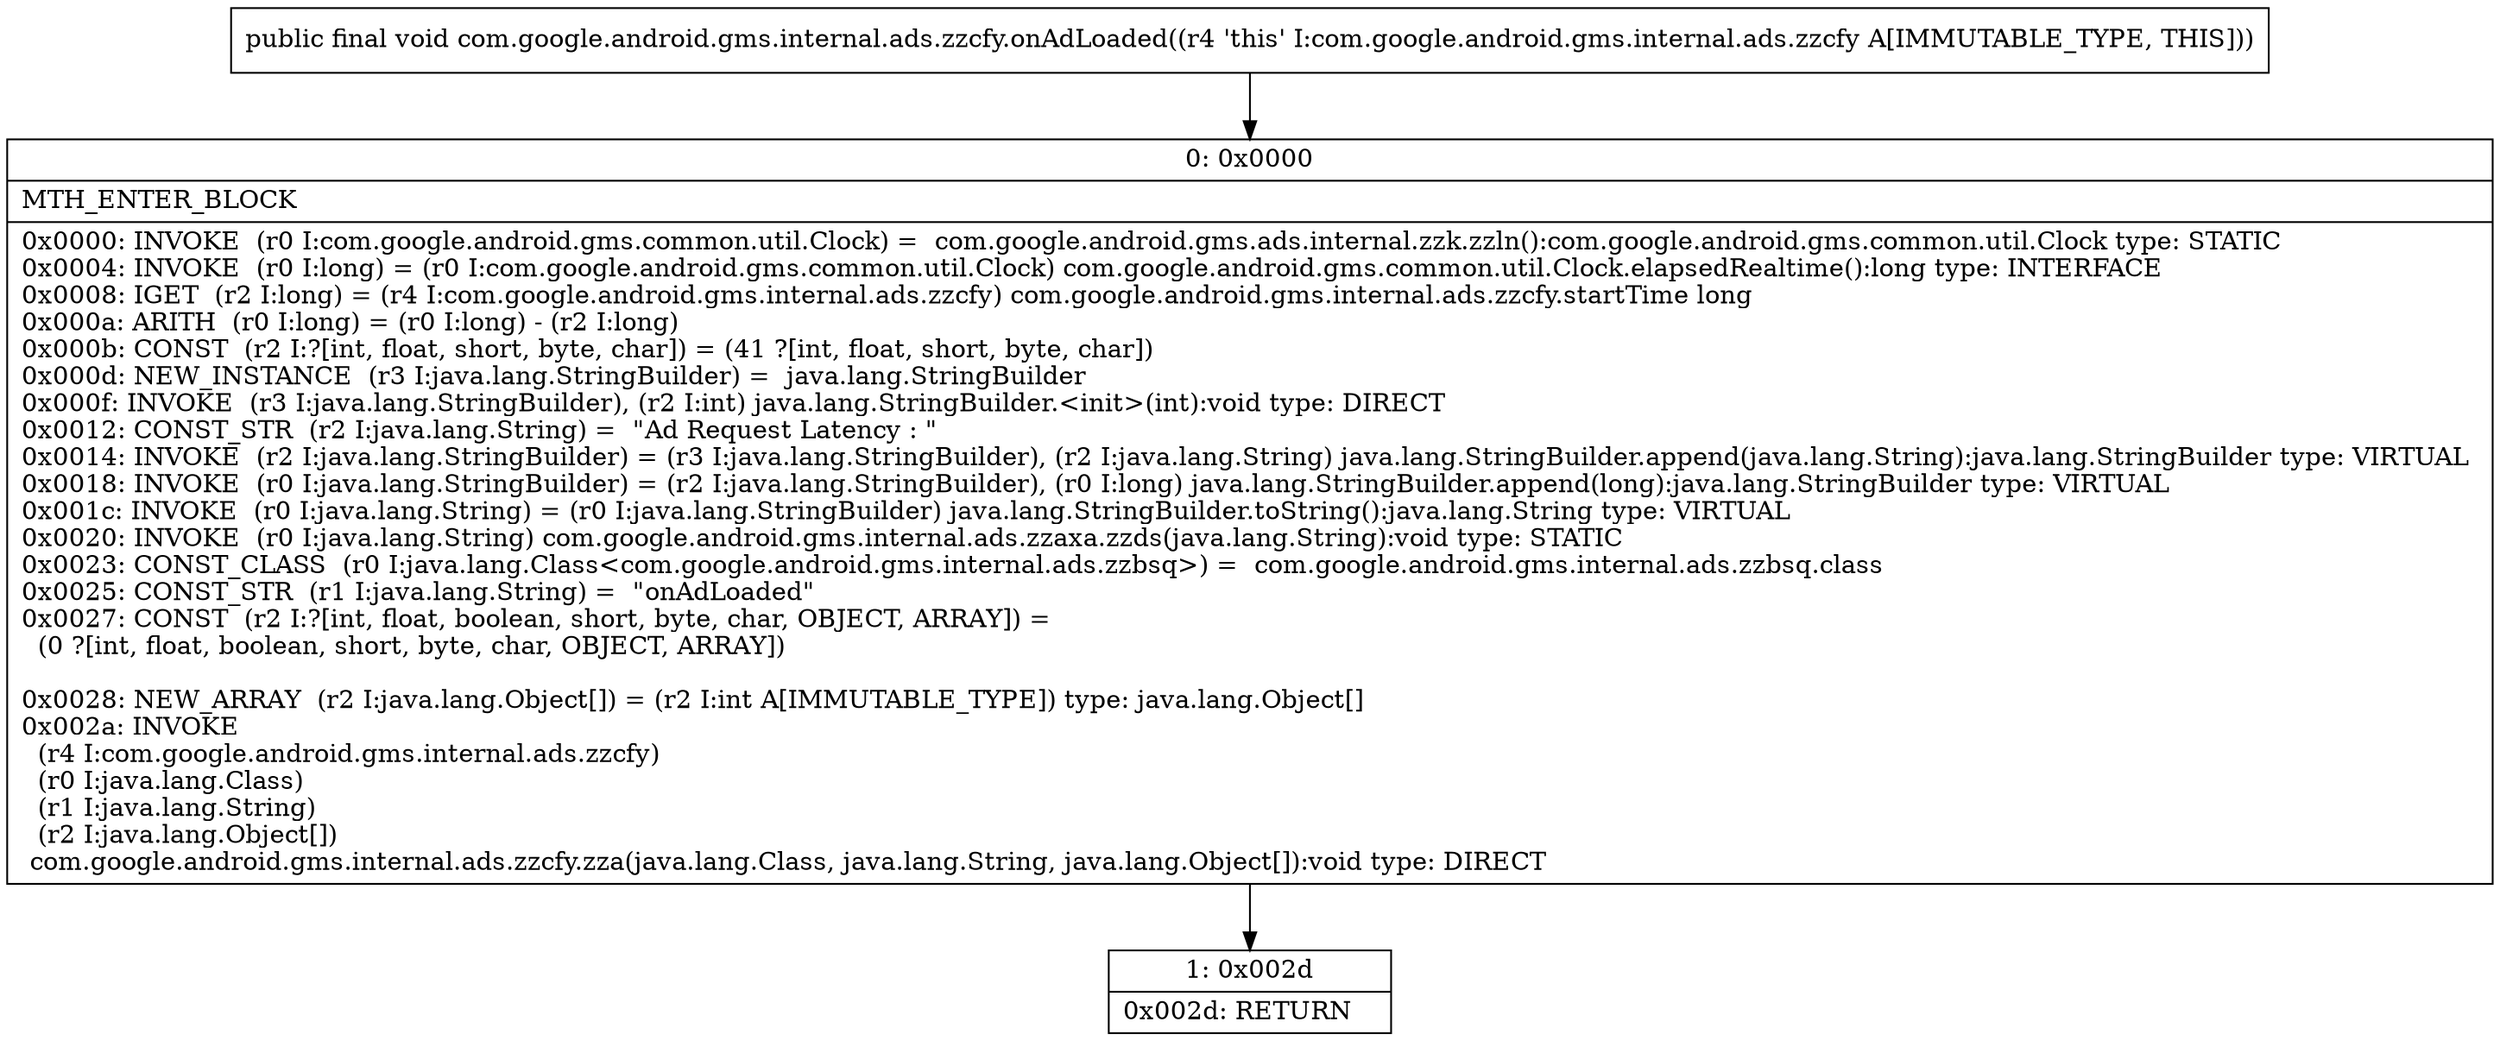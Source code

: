 digraph "CFG forcom.google.android.gms.internal.ads.zzcfy.onAdLoaded()V" {
Node_0 [shape=record,label="{0\:\ 0x0000|MTH_ENTER_BLOCK\l|0x0000: INVOKE  (r0 I:com.google.android.gms.common.util.Clock) =  com.google.android.gms.ads.internal.zzk.zzln():com.google.android.gms.common.util.Clock type: STATIC \l0x0004: INVOKE  (r0 I:long) = (r0 I:com.google.android.gms.common.util.Clock) com.google.android.gms.common.util.Clock.elapsedRealtime():long type: INTERFACE \l0x0008: IGET  (r2 I:long) = (r4 I:com.google.android.gms.internal.ads.zzcfy) com.google.android.gms.internal.ads.zzcfy.startTime long \l0x000a: ARITH  (r0 I:long) = (r0 I:long) \- (r2 I:long) \l0x000b: CONST  (r2 I:?[int, float, short, byte, char]) = (41 ?[int, float, short, byte, char]) \l0x000d: NEW_INSTANCE  (r3 I:java.lang.StringBuilder) =  java.lang.StringBuilder \l0x000f: INVOKE  (r3 I:java.lang.StringBuilder), (r2 I:int) java.lang.StringBuilder.\<init\>(int):void type: DIRECT \l0x0012: CONST_STR  (r2 I:java.lang.String) =  \"Ad Request Latency : \" \l0x0014: INVOKE  (r2 I:java.lang.StringBuilder) = (r3 I:java.lang.StringBuilder), (r2 I:java.lang.String) java.lang.StringBuilder.append(java.lang.String):java.lang.StringBuilder type: VIRTUAL \l0x0018: INVOKE  (r0 I:java.lang.StringBuilder) = (r2 I:java.lang.StringBuilder), (r0 I:long) java.lang.StringBuilder.append(long):java.lang.StringBuilder type: VIRTUAL \l0x001c: INVOKE  (r0 I:java.lang.String) = (r0 I:java.lang.StringBuilder) java.lang.StringBuilder.toString():java.lang.String type: VIRTUAL \l0x0020: INVOKE  (r0 I:java.lang.String) com.google.android.gms.internal.ads.zzaxa.zzds(java.lang.String):void type: STATIC \l0x0023: CONST_CLASS  (r0 I:java.lang.Class\<com.google.android.gms.internal.ads.zzbsq\>) =  com.google.android.gms.internal.ads.zzbsq.class \l0x0025: CONST_STR  (r1 I:java.lang.String) =  \"onAdLoaded\" \l0x0027: CONST  (r2 I:?[int, float, boolean, short, byte, char, OBJECT, ARRAY]) = \l  (0 ?[int, float, boolean, short, byte, char, OBJECT, ARRAY])\l \l0x0028: NEW_ARRAY  (r2 I:java.lang.Object[]) = (r2 I:int A[IMMUTABLE_TYPE]) type: java.lang.Object[] \l0x002a: INVOKE  \l  (r4 I:com.google.android.gms.internal.ads.zzcfy)\l  (r0 I:java.lang.Class)\l  (r1 I:java.lang.String)\l  (r2 I:java.lang.Object[])\l com.google.android.gms.internal.ads.zzcfy.zza(java.lang.Class, java.lang.String, java.lang.Object[]):void type: DIRECT \l}"];
Node_1 [shape=record,label="{1\:\ 0x002d|0x002d: RETURN   \l}"];
MethodNode[shape=record,label="{public final void com.google.android.gms.internal.ads.zzcfy.onAdLoaded((r4 'this' I:com.google.android.gms.internal.ads.zzcfy A[IMMUTABLE_TYPE, THIS])) }"];
MethodNode -> Node_0;
Node_0 -> Node_1;
}

